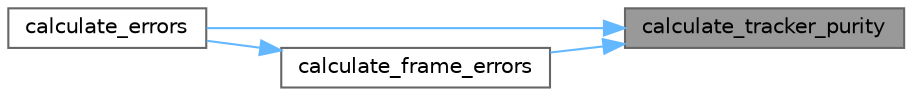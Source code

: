 digraph "calculate_tracker_purity"
{
 // LATEX_PDF_SIZE
  bgcolor="transparent";
  edge [fontname=Helvetica,fontsize=10,labelfontname=Helvetica,labelfontsize=10];
  node [fontname=Helvetica,fontsize=10,shape=box,height=0.2,width=0.4];
  rankdir="RL";
  Node1 [id="Node000001",label="calculate_tracker_purity",height=0.2,width=0.4,color="gray40", fillcolor="grey60", style="filled", fontcolor="black",tooltip=" "];
  Node1 -> Node2 [id="edge4_Node000001_Node000002",dir="back",color="steelblue1",style="solid",tooltip=" "];
  Node2 [id="Node000002",label="calculate_errors",height=0.2,width=0.4,color="grey40", fillcolor="white", style="filled",URL="$a00154.html#a2cc5036fce7e6fbf3fb8e999bcf5ae25",tooltip=" "];
  Node1 -> Node3 [id="edge5_Node000001_Node000003",dir="back",color="steelblue1",style="solid",tooltip=" "];
  Node3 [id="Node000003",label="calculate_frame_errors",height=0.2,width=0.4,color="grey40", fillcolor="white", style="filled",URL="$a00154.html#afb84b7efc3d1670971c3a96f2289ac5a",tooltip=" "];
  Node3 -> Node2 [id="edge6_Node000003_Node000002",dir="back",color="steelblue1",style="solid",tooltip=" "];
}

